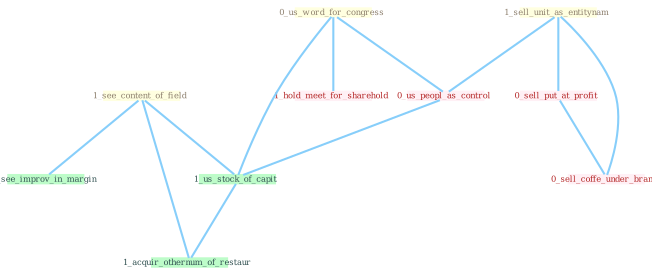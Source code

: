 Graph G{ 
    node
    [shape=polygon,style=filled,width=.5,height=.06,color="#BDFCC9",fixedsize=true,fontsize=4,
    fontcolor="#2f4f4f"];
    {node
    [color="#ffffe0", fontcolor="#8b7d6b"] "1_see_content_of_field " "1_sell_unit_as_entitynam " "0_us_word_for_congress "}
{node [color="#fff0f5", fontcolor="#b22222"] "0_us_peopl_as_control " "0_sell_put_at_profit " "0_sell_coffe_under_brand " "1_hold_meet_for_sharehold "}
edge [color="#B0E2FF"];

	"1_see_content_of_field " -- "1_us_stock_of_capit " [w="1", color="#87cefa" ];
	"1_see_content_of_field " -- "1_see_improv_in_margin " [w="1", color="#87cefa" ];
	"1_see_content_of_field " -- "1_acquir_othernum_of_restaur " [w="1", color="#87cefa" ];
	"1_sell_unit_as_entitynam " -- "0_us_peopl_as_control " [w="1", color="#87cefa" ];
	"1_sell_unit_as_entitynam " -- "0_sell_put_at_profit " [w="1", color="#87cefa" ];
	"1_sell_unit_as_entitynam " -- "0_sell_coffe_under_brand " [w="1", color="#87cefa" ];
	"0_us_word_for_congress " -- "0_us_peopl_as_control " [w="1", color="#87cefa" ];
	"0_us_word_for_congress " -- "1_us_stock_of_capit " [w="1", color="#87cefa" ];
	"0_us_word_for_congress " -- "1_hold_meet_for_sharehold " [w="1", color="#87cefa" ];
	"0_us_peopl_as_control " -- "1_us_stock_of_capit " [w="1", color="#87cefa" ];
	"0_sell_put_at_profit " -- "0_sell_coffe_under_brand " [w="1", color="#87cefa" ];
	"1_us_stock_of_capit " -- "1_acquir_othernum_of_restaur " [w="1", color="#87cefa" ];
}